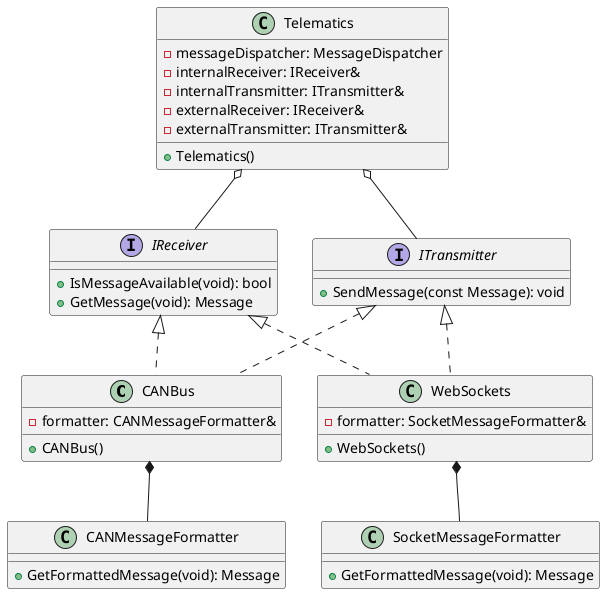 @startuml Telematics

class CANBus {
- formatter: CANMessageFormatter&
+ CANBus()
}

class WebSockets {
- formatter: SocketMessageFormatter&
+ WebSockets()
}

class CANMessageFormatter{
+ GetFormattedMessage(void): Message
}

class SocketMessageFormatter{
+ GetFormattedMessage(void): Message
}

class Telematics {
- messageDispatcher: MessageDispatcher
- internalReceiver: IReceiver&
- internalTransmitter: ITransmitter&
- externalReceiver: IReceiver&
- externalTransmitter: ITransmitter&
+ Telematics()
}

interface ITransmitter {
+ SendMessage(const Message): void
}

interface IReceiver {
+ IsMessageAvailable(void): bool
+ GetMessage(void): Message
}

CANBus .u.|> ITransmitter 
CANBus .u.|> IReceiver 
CANBus *-- CANMessageFormatter

WebSockets .u.|> ITransmitter 
WebSockets .u.|> IReceiver 
WebSockets *-- SocketMessageFormatter

Telematics o-- IReceiver
Telematics o-- ITransmitter


@enduml